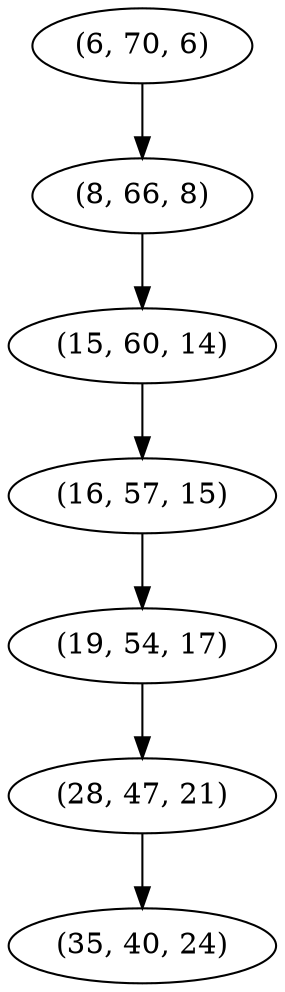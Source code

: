 digraph tree {
    "(6, 70, 6)";
    "(8, 66, 8)";
    "(15, 60, 14)";
    "(16, 57, 15)";
    "(19, 54, 17)";
    "(28, 47, 21)";
    "(35, 40, 24)";
    "(6, 70, 6)" -> "(8, 66, 8)";
    "(8, 66, 8)" -> "(15, 60, 14)";
    "(15, 60, 14)" -> "(16, 57, 15)";
    "(16, 57, 15)" -> "(19, 54, 17)";
    "(19, 54, 17)" -> "(28, 47, 21)";
    "(28, 47, 21)" -> "(35, 40, 24)";
}
